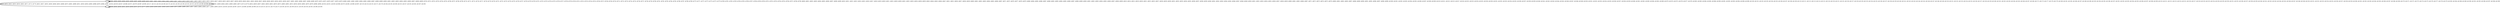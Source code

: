 digraph G {
        node [style=rounded, penwidth=3, fontsize=20, shape=oval];
        "0" -> "0" [label="@601, @602, @603, @604, @605, @606, @607, @608, @609, @610, @611, @612, @613, @614, @615, @616, @617, @618, @619, @620, @621, @622, @623, @624, @625, @626, @627, @628, @632, @633, @637, @638, @639, @640, @641, @645, @646, @647, @648, @649, @653, @654, @655, @656, @657, @661, @662, @666, @667, @668, @669, @670, @674, @675, @676, @677, @678, @679, @680, @681, @682, @683, @684, @685, @686, @687, @688, @689, @690, @691, @692, @693, @694, @695, @696, @697, @698, @699, @700, @701, @702, @703, @704, @705, @706, @707, @708, @709, @710, @711, @715, @716, @717, @718, @719, @720, @721, @722, @723, @724, @725, @726, @727, @728, @729, @730, @731, @732, @733, @734, @735, @736, @737, @738, @739, @740, @741, @742, @743, @744, @745, @746, @747, @748, @749, @750, @751, @752, @753, @754, @755, @756, @757, @758, @759, @760, @761, @762, @763, @764, @765, @766, @767, @768, @769, @770, @771, @772, @773, @774, @775, @779, @780, @781, @782, @783, @784, @785, @786, @787, @788, @789, @790, @791, @792, @793, @794, @795, @796, @797, @798, @799, @800, @801, @802, @803, @804, @805, @806, @807, @808, @809, @810, @811, @812, @813, @814, @815, @816, @817, @818, @819, @820, @821, @825, @826, @830, @831, @832, @833, @834, @838, @839, @843, @844, @845, @846, @847, @851, @852, @856, @857, @858, @859, @860, @861, @862, @863, @864, @865, @866, @867, @871, @872, @876, @877, @878, @879, @880, @884, @885, @886, @887, @888, @892, @893, @894, @895, @896, @897, @898, @899, @900, @901, @902, @903, @904, @905, @906, @907, @908, @909, @910, @914, @915, @919, @920, @921, @922, @923, @927, @928, @929, @930, @931, @932, @933, @934, @935, @936, @937, @938, @939, @940, @941, @942, @943, @944, @945, @946, @947, @948, @949, @950, @951, @952, @953, @954, @955, @956, @957, @958, @959, @960, @961, @962, @966, @967, @971, @972, @973, @974, @975, @979, @980, @981, @982, @983, @987, @988, @989, @990, @991, @995, @996, @997, @998, @999, @1000, @1001, @1002, @1003, @1004, @1005, @1006, @1007, @1008, @1009, @1010, @1011, @1012, @1013, @1017, @1018, @1022, @1023, @1024, @1025, @1026, @1030, @1031, @1032, @1033, @1034, @1035, @1036, @1037, @1038, @1039, @1040, @1041, @1042, @1043, @1044, @1045, @1046, @1047, @1048, @1049, @1050, @1051, @1052, @1053, @1054, @1055, @1056, @1057, @1058, @1059, @1060, @1061, @1062, @1063, @1064, @1065, @1069, @1070, @1074, @1075, @1076, @1077, @1078, @1082, @1083, @1084, @1085, @1086, @1090, @1091, @1092, @1093, @1094, @1098, @1099, @1100, @1101, @1102, @1103, @1104, @1105, @1106, @1107, @1108, @1109, @1110, @1111, @1112, @1113, @1114, @1115, @1116, @1120, @1121, @1125, @1126, @1127, @1128, @1129, @1133, @1134, @1135, @1136, @1137, @1138, @1139, @1140, @1141, @1142, @1143, @1144, @1145, @1146, @1147, @1148, @1149, @1150, @1151, @1152, @1153, @1154, @1155, @1156, @1157, @1158, @1159, @1160, @1161, @1162, @1163, @1164, @1165, @1166, @1167, @1168, @1172, @1173, @1177, @1178, @1179, @1180, @1181, @1185, @1186, @1187, @1188, @1189, @1193, @1194, @1195, @1196, @1197, @1201, @1202, @1203, @1204, @1205, @1206, @1207, @1208, @1209, @1210, @1211, @1212, @1213, @1214, @1215, @1216, @1217, @1218, @1219, @1223, @1224, @1228, @1229, @1230, @1231, @1232, @1236, @1237, @1238, @1239, @1240, @1241, @1242, @1243, @1244, @1245, @1246, @1247, @1248, @1249, @1250, @1251, @1252, @1253, @1254, @1255, @1256, @1257, @1258, @1259, @1260, @1261, @1262, @1263, @1264, @1265, @1266, @1267, @1268, @1269, @1270, @1271, @1272, @1273, @1274, @1275, @1276, @1277, @1278, @1279, @1283, @1284, @1288, @1289, @1290, @1291, @1292, @1296, @1297, @1298, @1299", color=black,arrowsize=1,style=bold,penwidth=3,fontsize=20];
"0" -> "1" [label="@629, @634, @642, @650, @658, @663, @671, @712, @776, @822, @827, @835, @840, @848, @853, @868, @873, @881, @889, @911, @916, @924, @963, @968, @976, @984, @992, @1014, @1019, @1027, @1066, @1071, @1079, @1087, @1095, @1117, @1122, @1130, @1169, @1174, @1182, @1190, @1198, @1220, @1225, @1233, @1280, @1285, @1293", color=black,arrowsize=1,style=bold,penwidth=3,fontsize=20];
"1" -> "1" [label="@630, @635, @643, @651, @659, @664, @672, @713, @777, @823, @828, @836, @841, @849, @854, @869, @874, @882, @890, @912, @917, @925, @964, @969, @977, @985, @993, @1015, @1020, @1028, @1067, @1072, @1080, @1088, @1096, @1118, @1123, @1131, @1170, @1175, @1183, @1191, @1199, @1221, @1226, @1234, @1281, @1286, @1294", color=black,arrowsize=1,style=bold,penwidth=3,fontsize=20];
"1" -> "0" [label="@631, @636, @644, @652, @660, @665, @673, @714, @778, @824, @829, @837, @842, @850, @855, @870, @875, @883, @891, @913, @918, @926, @965, @970, @978, @986, @994, @1016, @1021, @1029, @1068, @1073, @1081, @1089, @1097, @1119, @1124, @1132, @1171, @1176, @1184, @1192, @1200, @1222, @1227, @1235, @1282, @1287, @1295", color=black,arrowsize=1,style=bold,penwidth=3,fontsize=20];
}
